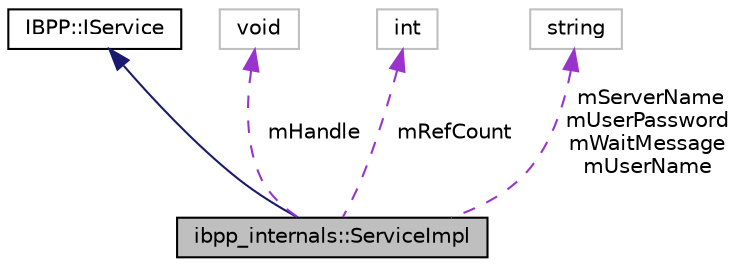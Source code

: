digraph "ibpp_internals::ServiceImpl"
{
 // LATEX_PDF_SIZE
  edge [fontname="Helvetica",fontsize="10",labelfontname="Helvetica",labelfontsize="10"];
  node [fontname="Helvetica",fontsize="10",shape=record];
  Node1 [label="ibpp_internals::ServiceImpl",height=0.2,width=0.4,color="black", fillcolor="grey75", style="filled", fontcolor="black",tooltip=" "];
  Node2 -> Node1 [dir="back",color="midnightblue",fontsize="10",style="solid"];
  Node2 [label="IBPP::IService",height=0.2,width=0.4,color="black", fillcolor="white", style="filled",URL="$classIBPP_1_1IService.html",tooltip=" "];
  Node3 -> Node1 [dir="back",color="darkorchid3",fontsize="10",style="dashed",label=" mHandle" ];
  Node3 [label="void",height=0.2,width=0.4,color="grey75", fillcolor="white", style="filled",tooltip=" "];
  Node4 -> Node1 [dir="back",color="darkorchid3",fontsize="10",style="dashed",label=" mRefCount" ];
  Node4 [label="int",height=0.2,width=0.4,color="grey75", fillcolor="white", style="filled",tooltip=" "];
  Node5 -> Node1 [dir="back",color="darkorchid3",fontsize="10",style="dashed",label=" mServerName\nmUserPassword\nmWaitMessage\nmUserName" ];
  Node5 [label="string",height=0.2,width=0.4,color="grey75", fillcolor="white", style="filled",tooltip=" "];
}
